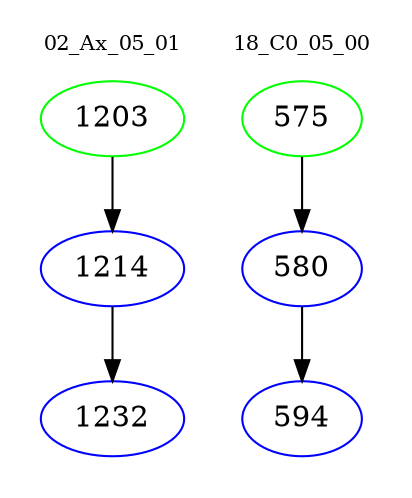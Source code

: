 digraph{
subgraph cluster_0 {
color = white
label = "02_Ax_05_01";
fontsize=10;
T0_1203 [label="1203", color="green"]
T0_1203 -> T0_1214 [color="black"]
T0_1214 [label="1214", color="blue"]
T0_1214 -> T0_1232 [color="black"]
T0_1232 [label="1232", color="blue"]
}
subgraph cluster_1 {
color = white
label = "18_C0_05_00";
fontsize=10;
T1_575 [label="575", color="green"]
T1_575 -> T1_580 [color="black"]
T1_580 [label="580", color="blue"]
T1_580 -> T1_594 [color="black"]
T1_594 [label="594", color="blue"]
}
}

